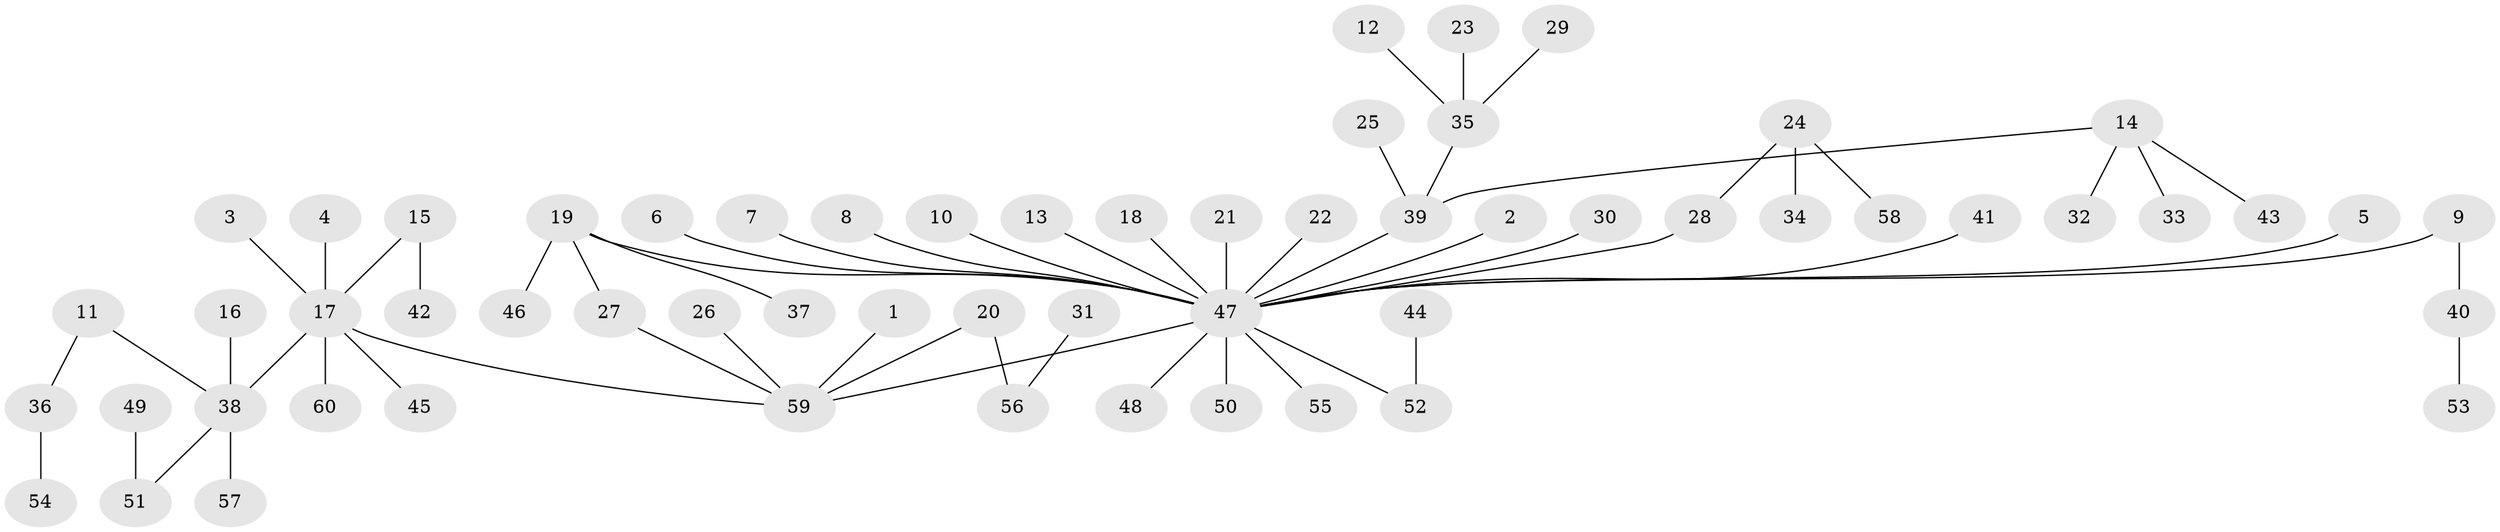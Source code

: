// original degree distribution, {7: 0.01694915254237288, 23: 0.00847457627118644, 1: 0.635593220338983, 9: 0.00847457627118644, 6: 0.025423728813559324, 4: 0.059322033898305086, 2: 0.15254237288135594, 3: 0.09322033898305085}
// Generated by graph-tools (version 1.1) at 2025/01/03/09/25 03:01:42]
// undirected, 60 vertices, 60 edges
graph export_dot {
graph [start="1"]
  node [color=gray90,style=filled];
  1;
  2;
  3;
  4;
  5;
  6;
  7;
  8;
  9;
  10;
  11;
  12;
  13;
  14;
  15;
  16;
  17;
  18;
  19;
  20;
  21;
  22;
  23;
  24;
  25;
  26;
  27;
  28;
  29;
  30;
  31;
  32;
  33;
  34;
  35;
  36;
  37;
  38;
  39;
  40;
  41;
  42;
  43;
  44;
  45;
  46;
  47;
  48;
  49;
  50;
  51;
  52;
  53;
  54;
  55;
  56;
  57;
  58;
  59;
  60;
  1 -- 59 [weight=1.0];
  2 -- 47 [weight=1.0];
  3 -- 17 [weight=1.0];
  4 -- 17 [weight=1.0];
  5 -- 47 [weight=1.0];
  6 -- 47 [weight=1.0];
  7 -- 47 [weight=1.0];
  8 -- 47 [weight=1.0];
  9 -- 40 [weight=1.0];
  9 -- 47 [weight=1.0];
  10 -- 47 [weight=1.0];
  11 -- 36 [weight=1.0];
  11 -- 38 [weight=1.0];
  12 -- 35 [weight=1.0];
  13 -- 47 [weight=1.0];
  14 -- 32 [weight=1.0];
  14 -- 33 [weight=1.0];
  14 -- 39 [weight=1.0];
  14 -- 43 [weight=1.0];
  15 -- 17 [weight=1.0];
  15 -- 42 [weight=1.0];
  16 -- 38 [weight=1.0];
  17 -- 38 [weight=1.0];
  17 -- 45 [weight=1.0];
  17 -- 59 [weight=1.0];
  17 -- 60 [weight=1.0];
  18 -- 47 [weight=1.0];
  19 -- 27 [weight=1.0];
  19 -- 37 [weight=1.0];
  19 -- 46 [weight=1.0];
  19 -- 47 [weight=1.0];
  20 -- 56 [weight=1.0];
  20 -- 59 [weight=1.0];
  21 -- 47 [weight=1.0];
  22 -- 47 [weight=1.0];
  23 -- 35 [weight=1.0];
  24 -- 28 [weight=1.0];
  24 -- 34 [weight=1.0];
  24 -- 58 [weight=1.0];
  25 -- 39 [weight=1.0];
  26 -- 59 [weight=1.0];
  27 -- 59 [weight=1.0];
  28 -- 47 [weight=1.0];
  29 -- 35 [weight=1.0];
  30 -- 47 [weight=1.0];
  31 -- 56 [weight=1.0];
  35 -- 39 [weight=1.0];
  36 -- 54 [weight=1.0];
  38 -- 51 [weight=1.0];
  38 -- 57 [weight=1.0];
  39 -- 47 [weight=1.0];
  40 -- 53 [weight=1.0];
  41 -- 47 [weight=1.0];
  44 -- 52 [weight=1.0];
  47 -- 48 [weight=1.0];
  47 -- 50 [weight=1.0];
  47 -- 52 [weight=1.0];
  47 -- 55 [weight=1.0];
  47 -- 59 [weight=1.0];
  49 -- 51 [weight=1.0];
}
